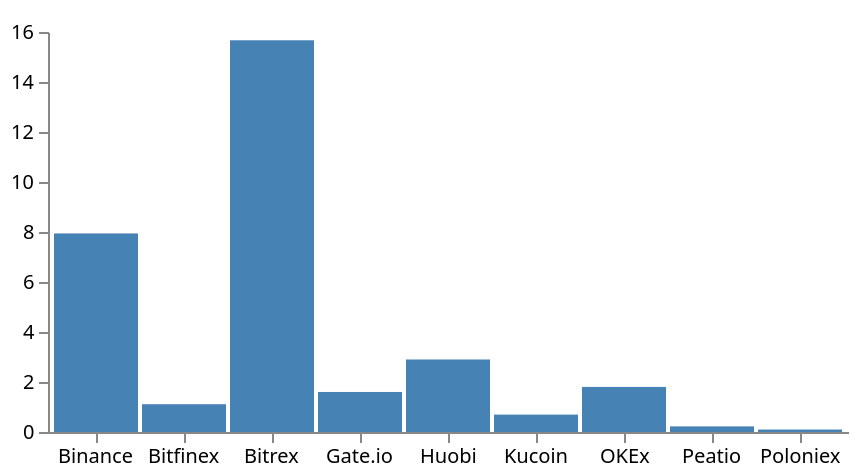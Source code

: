 {
    "$schema": "https://vega.github.io/schema/vega/v5.json",
    "description": "A basic bar chart example, with value labels shown upon mouse hover.",
    "width": 400,
    "height": 200,
    "padding": 5,
    "data": [
        {
            "name": "table",
            "values": [
                {
                    "index": 0,
                    "name": "Binance",
                    "balance": 540477233.0112911,
                    "percent": 7.9425061628
                },
                {
                    "index": 1,
                    "name": "Bitfinex",
                    "balance": 75644081.8606061,
                    "percent": 1.1116168261
                },
                {
                    "index": 2,
                    "name": "Bitrex",
                    "balance": 1066272864.0312135,
                    "percent": 15.6692609356
                },
                {
                    "index": 3,
                    "name": "Gate.io",
                    "balance": 108969051.66943823,
                    "percent": 1.6013391713
                },
                {
                    "index": 4,
                    "name": "Huobi",
                    "balance": 197336263.422743,
                    "percent": 2.8999269398
                },
                {
                    "index": 5,
                    "name": "Kucoin",
                    "balance": 47290553.264842294,
                    "percent": 0.6949515869
                },
                {
                    "index": 6,
                    "name": "OKEx",
                    "balance": 122699341.4858642,
                    "percent": 1.8031106889
                },
                {
                    "index": 7,
                    "name": "Peatio",
                    "balance": 15296368.661758801,
                    "percent": 0.224785606
                },
                {
                    "index": 8,
                    "name": "Poloniex",
                    "balance": 6656788.42817715,
                    "percent": 0.0978238858
                }
            ]
        }
    ],
    "signals": [
        {
            "name": "tooltip",
            "value": {},
            "on": [
                {
                    "events": "rect:mouseover",
                    "update": "datum"
                },
                {
                    "events": "rect:mouseout",
                    "update": "{}"
                }
            ]
        }
    ],
    "scales": [
        {
            "name": "xscale",
            "type": "band",
            "domain": {
                "data": "table",
                "field": "name"
            },
            "range": "width",
            "padding": 0.05,
            "round": true
        },
        {
            "name": "yscale",
            "domain": {
                "data": "table",
                "field": "percent"
            },
            "nice": true,
            "range": "height"
        }
    ],
    "axes": [
        {
            "orient": "bottom",
            "scale": "xscale"
        },
        {
            "orient": "left",
            "scale": "yscale"
        }
    ],
    "marks": [
        {
            "type": "rect",
            "from": {
                "data": "table"
            },
            "encode": {
                "enter": {
                    "x": {
                        "scale": "xscale",
                        "field": "name"
                    },
                    "width": {
                        "scale": "xscale",
                        "band": 1
                    },
                    "y": {
                        "scale": "yscale",
                        "field": "percent"
                    },
                    "y2": {
                        "scale": "yscale",
                        "value": 0
                    }
                },
                "update": {
                    "fill": {
                        "value": "steelblue"
                    }
                },
                "hover": {
                    "fill": {
                        "value": "red"
                    }
                }
            }
        },
        {
            "type": "text",
            "encode": {
                "enter": {
                    "align": {
                        "value": "center"
                    },
                    "baseline": {
                        "value": "bottom"
                    },
                    "fill": {
                        "value": "#333"
                    }
                },
                "update": {
                    "x": {
                        "scale": "xscale",
                        "signal": "tooltip.name",
                        "band": 0.5
                    },
                    "y": {
                        "scale": "yscale",
                        "signal": "tooltip.percent",
                        "offset": -2
                    },
                    "text": {
                        "signal": "tooltip.percent"
                    },
                    "fillOpacity": [
                        {
                            "test": "datum === tooltip",
                            "value": 0
                        },
                        {
                            "value": 1
                        }
                    ]
                }
            }
        }
    ]
}